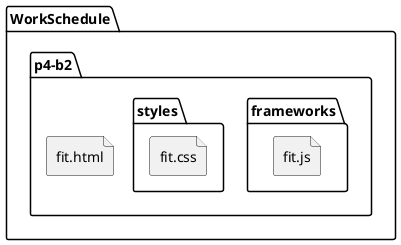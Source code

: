 
@startuml

package "WorkSchedule" {
    package "p4-b2" {
        folder "frameworks"{
            file "fit.js"
        }
        folder "styles"{
            file  "fit.css"
        }
        file "fit.html"

    }
}

@enduml